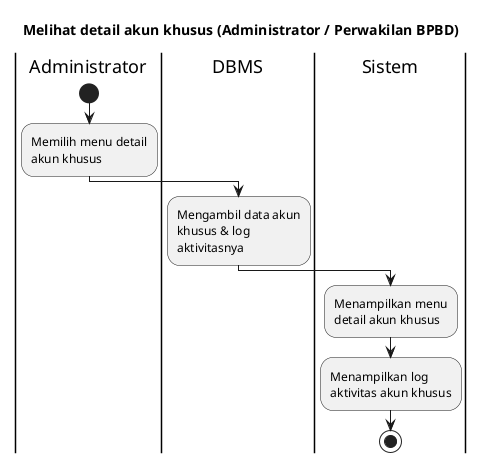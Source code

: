@startuml UC-MGUSER-011 - Melihat detail akun khusus
skinparam wrapWidth 140

title Melihat detail akun khusus (Administrator / Perwakilan BPBD)

|Administrator|
start
:Memilih menu detail akun khusus;

|DBMS|
:Mengambil data akun khusus & log aktivitasnya;

|Sistem|
:Menampilkan menu detail akun khusus;
:Menampilkan log aktivitas akun khusus;

stop

@enduml